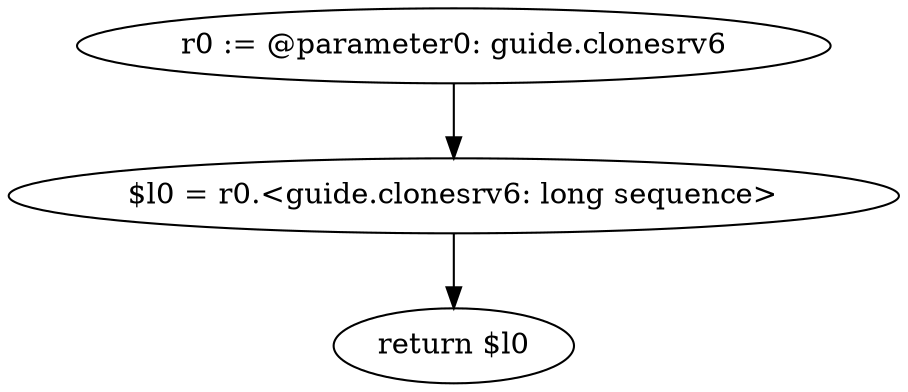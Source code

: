 digraph "unitGraph" {
    "r0 := @parameter0: guide.clonesrv6"
    "$l0 = r0.<guide.clonesrv6: long sequence>"
    "return $l0"
    "r0 := @parameter0: guide.clonesrv6"->"$l0 = r0.<guide.clonesrv6: long sequence>";
    "$l0 = r0.<guide.clonesrv6: long sequence>"->"return $l0";
}
